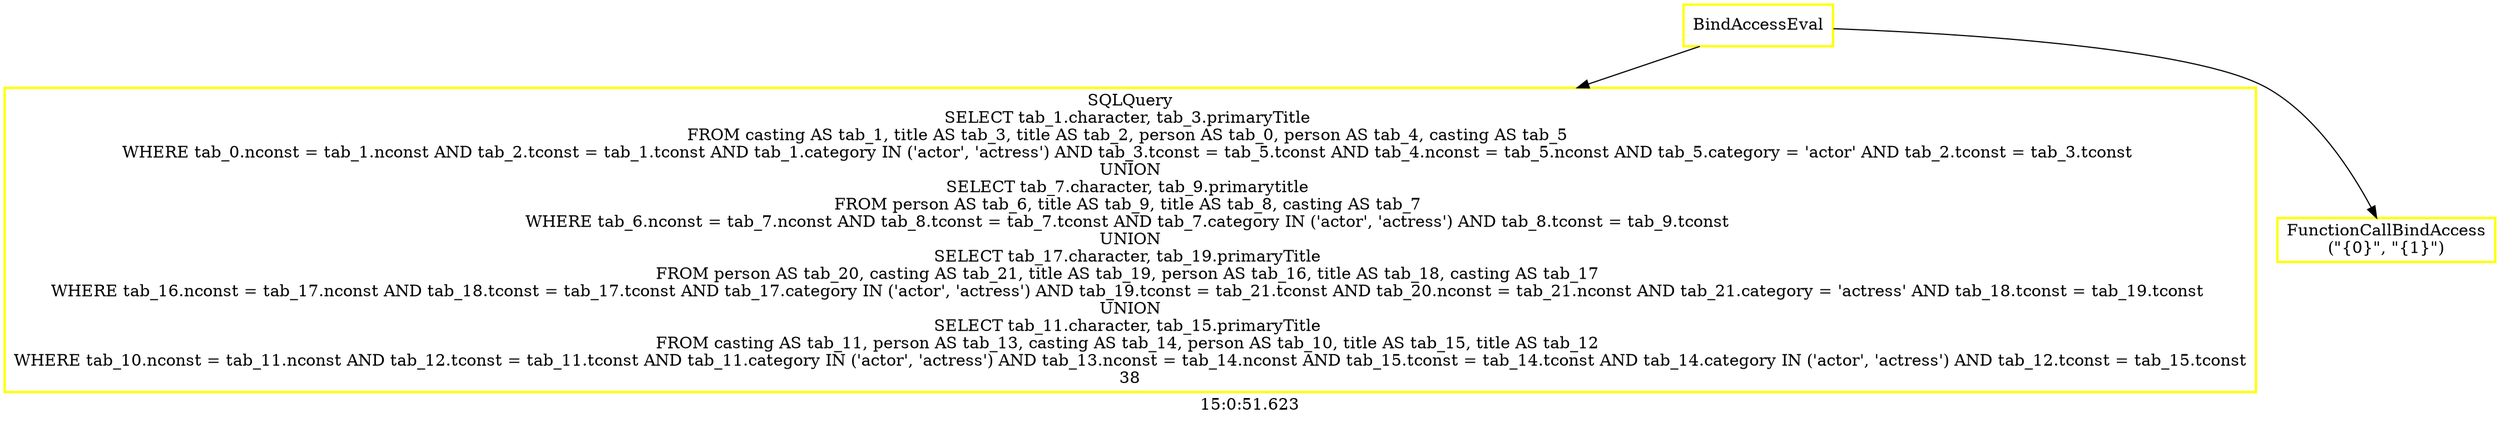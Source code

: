 digraph  g{ graph[label = "15:0:51.623"]
node [shape=rectangle, color=black, fontcolor=black, style=bold] edge [color=black] 0 [label="BindAccessEval", color = yellow] ; 
1 [label="SQLQuery
SELECT tab_1.character, tab_3.primaryTitle 
FROM casting AS tab_1, title AS tab_3, title AS tab_2, person AS tab_0, person AS tab_4, casting AS tab_5 
WHERE tab_0.nconst = tab_1.nconst AND tab_2.tconst = tab_1.tconst AND tab_1.category IN ('actor', 'actress') AND tab_3.tconst = tab_5.tconst AND tab_4.nconst = tab_5.nconst AND tab_5.category = 'actor' AND tab_2.tconst = tab_3.tconst 
UNION
SELECT tab_7.character, tab_9.primarytitle 
FROM person AS tab_6, title AS tab_9, title AS tab_8, casting AS tab_7 
WHERE tab_6.nconst = tab_7.nconst AND tab_8.tconst = tab_7.tconst AND tab_7.category IN ('actor', 'actress') AND tab_8.tconst = tab_9.tconst 
UNION
SELECT tab_17.character, tab_19.primaryTitle 
FROM person AS tab_20, casting AS tab_21, title AS tab_19, person AS tab_16, title AS tab_18, casting AS tab_17 
WHERE tab_16.nconst = tab_17.nconst AND tab_18.tconst = tab_17.tconst AND tab_17.category IN ('actor', 'actress') AND tab_19.tconst = tab_21.tconst AND tab_20.nconst = tab_21.nconst AND tab_21.category = 'actress' AND tab_18.tconst = tab_19.tconst 
UNION
SELECT tab_11.character, tab_15.primaryTitle 
FROM casting AS tab_11, person AS tab_13, casting AS tab_14, person AS tab_10, title AS tab_15, title AS tab_12 
WHERE tab_10.nconst = tab_11.nconst AND tab_12.tconst = tab_11.tconst AND tab_11.category IN ('actor', 'actress') AND tab_13.nconst = tab_14.nconst AND tab_15.tconst = tab_14.tconst AND tab_14.category IN ('actor', 'actress') AND tab_12.tconst = tab_15.tconst
38", color = yellow] ; 
0 -> 1 ; 
2 [label="FunctionCallBindAccess
(\"{0}\", \"{1}\")", color = yellow] ; 
0 -> 2 ; 
}

